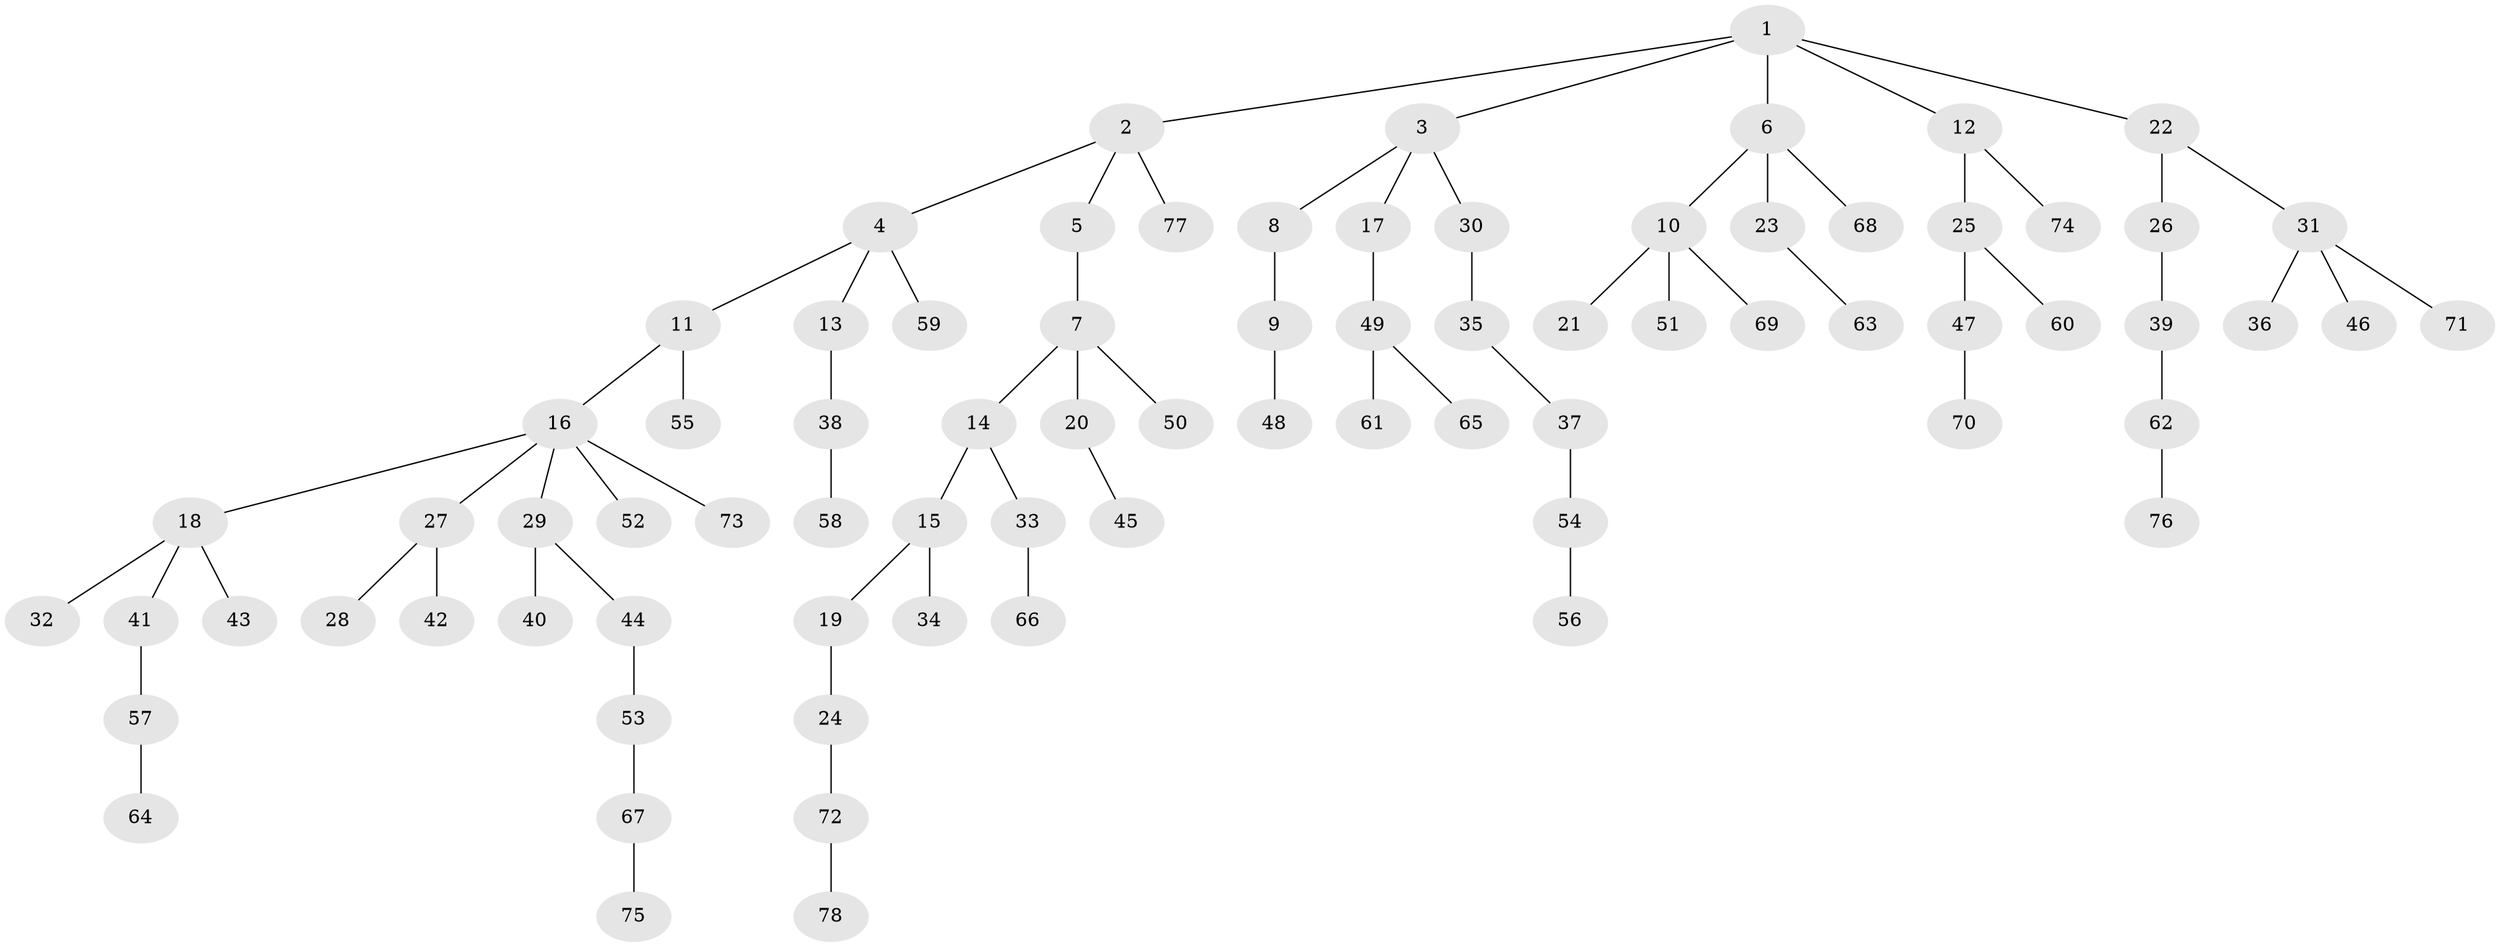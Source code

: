// Generated by graph-tools (version 1.1) at 2025/52/03/09/25 04:52:30]
// undirected, 78 vertices, 77 edges
graph export_dot {
graph [start="1"]
  node [color=gray90,style=filled];
  1;
  2;
  3;
  4;
  5;
  6;
  7;
  8;
  9;
  10;
  11;
  12;
  13;
  14;
  15;
  16;
  17;
  18;
  19;
  20;
  21;
  22;
  23;
  24;
  25;
  26;
  27;
  28;
  29;
  30;
  31;
  32;
  33;
  34;
  35;
  36;
  37;
  38;
  39;
  40;
  41;
  42;
  43;
  44;
  45;
  46;
  47;
  48;
  49;
  50;
  51;
  52;
  53;
  54;
  55;
  56;
  57;
  58;
  59;
  60;
  61;
  62;
  63;
  64;
  65;
  66;
  67;
  68;
  69;
  70;
  71;
  72;
  73;
  74;
  75;
  76;
  77;
  78;
  1 -- 2;
  1 -- 3;
  1 -- 6;
  1 -- 12;
  1 -- 22;
  2 -- 4;
  2 -- 5;
  2 -- 77;
  3 -- 8;
  3 -- 17;
  3 -- 30;
  4 -- 11;
  4 -- 13;
  4 -- 59;
  5 -- 7;
  6 -- 10;
  6 -- 23;
  6 -- 68;
  7 -- 14;
  7 -- 20;
  7 -- 50;
  8 -- 9;
  9 -- 48;
  10 -- 21;
  10 -- 51;
  10 -- 69;
  11 -- 16;
  11 -- 55;
  12 -- 25;
  12 -- 74;
  13 -- 38;
  14 -- 15;
  14 -- 33;
  15 -- 19;
  15 -- 34;
  16 -- 18;
  16 -- 27;
  16 -- 29;
  16 -- 52;
  16 -- 73;
  17 -- 49;
  18 -- 32;
  18 -- 41;
  18 -- 43;
  19 -- 24;
  20 -- 45;
  22 -- 26;
  22 -- 31;
  23 -- 63;
  24 -- 72;
  25 -- 47;
  25 -- 60;
  26 -- 39;
  27 -- 28;
  27 -- 42;
  29 -- 40;
  29 -- 44;
  30 -- 35;
  31 -- 36;
  31 -- 46;
  31 -- 71;
  33 -- 66;
  35 -- 37;
  37 -- 54;
  38 -- 58;
  39 -- 62;
  41 -- 57;
  44 -- 53;
  47 -- 70;
  49 -- 61;
  49 -- 65;
  53 -- 67;
  54 -- 56;
  57 -- 64;
  62 -- 76;
  67 -- 75;
  72 -- 78;
}
